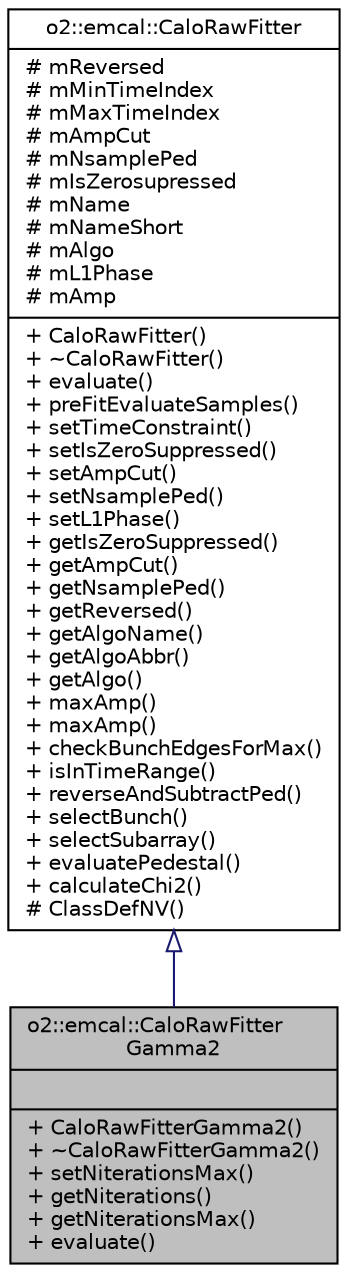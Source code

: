 digraph "o2::emcal::CaloRawFitterGamma2"
{
 // INTERACTIVE_SVG=YES
  bgcolor="transparent";
  edge [fontname="Helvetica",fontsize="10",labelfontname="Helvetica",labelfontsize="10"];
  node [fontname="Helvetica",fontsize="10",shape=record];
  Node0 [label="{o2::emcal::CaloRawFitter\lGamma2\n||+ CaloRawFitterGamma2()\l+ ~CaloRawFitterGamma2()\l+ setNiterationsMax()\l+ getNiterations()\l+ getNiterationsMax()\l+ evaluate()\l}",height=0.2,width=0.4,color="black", fillcolor="grey75", style="filled", fontcolor="black"];
  Node1 -> Node0 [dir="back",color="midnightblue",fontsize="10",style="solid",arrowtail="onormal",fontname="Helvetica"];
  Node1 [label="{o2::emcal::CaloRawFitter\n|# mReversed\l# mMinTimeIndex\l# mMaxTimeIndex\l# mAmpCut\l# mNsamplePed\l# mIsZerosupressed\l# mName\l# mNameShort\l# mAlgo\l# mL1Phase\l# mAmp\l|+ CaloRawFitter()\l+ ~CaloRawFitter()\l+ evaluate()\l+ preFitEvaluateSamples()\l+ setTimeConstraint()\l+ setIsZeroSuppressed()\l+ setAmpCut()\l+ setNsamplePed()\l+ setL1Phase()\l+ getIsZeroSuppressed()\l+ getAmpCut()\l+ getNsamplePed()\l+ getReversed()\l+ getAlgoName()\l+ getAlgoAbbr()\l+ getAlgo()\l+ maxAmp()\l+ maxAmp()\l+ checkBunchEdgesForMax()\l+ isInTimeRange()\l+ reverseAndSubtractPed()\l+ selectBunch()\l+ selectSubarray()\l+ evaluatePedestal()\l+ calculateChi2()\l# ClassDefNV()\l}",height=0.2,width=0.4,color="black",URL="$d8/d83/classo2_1_1emcal_1_1CaloRawFitter.html"];
}
